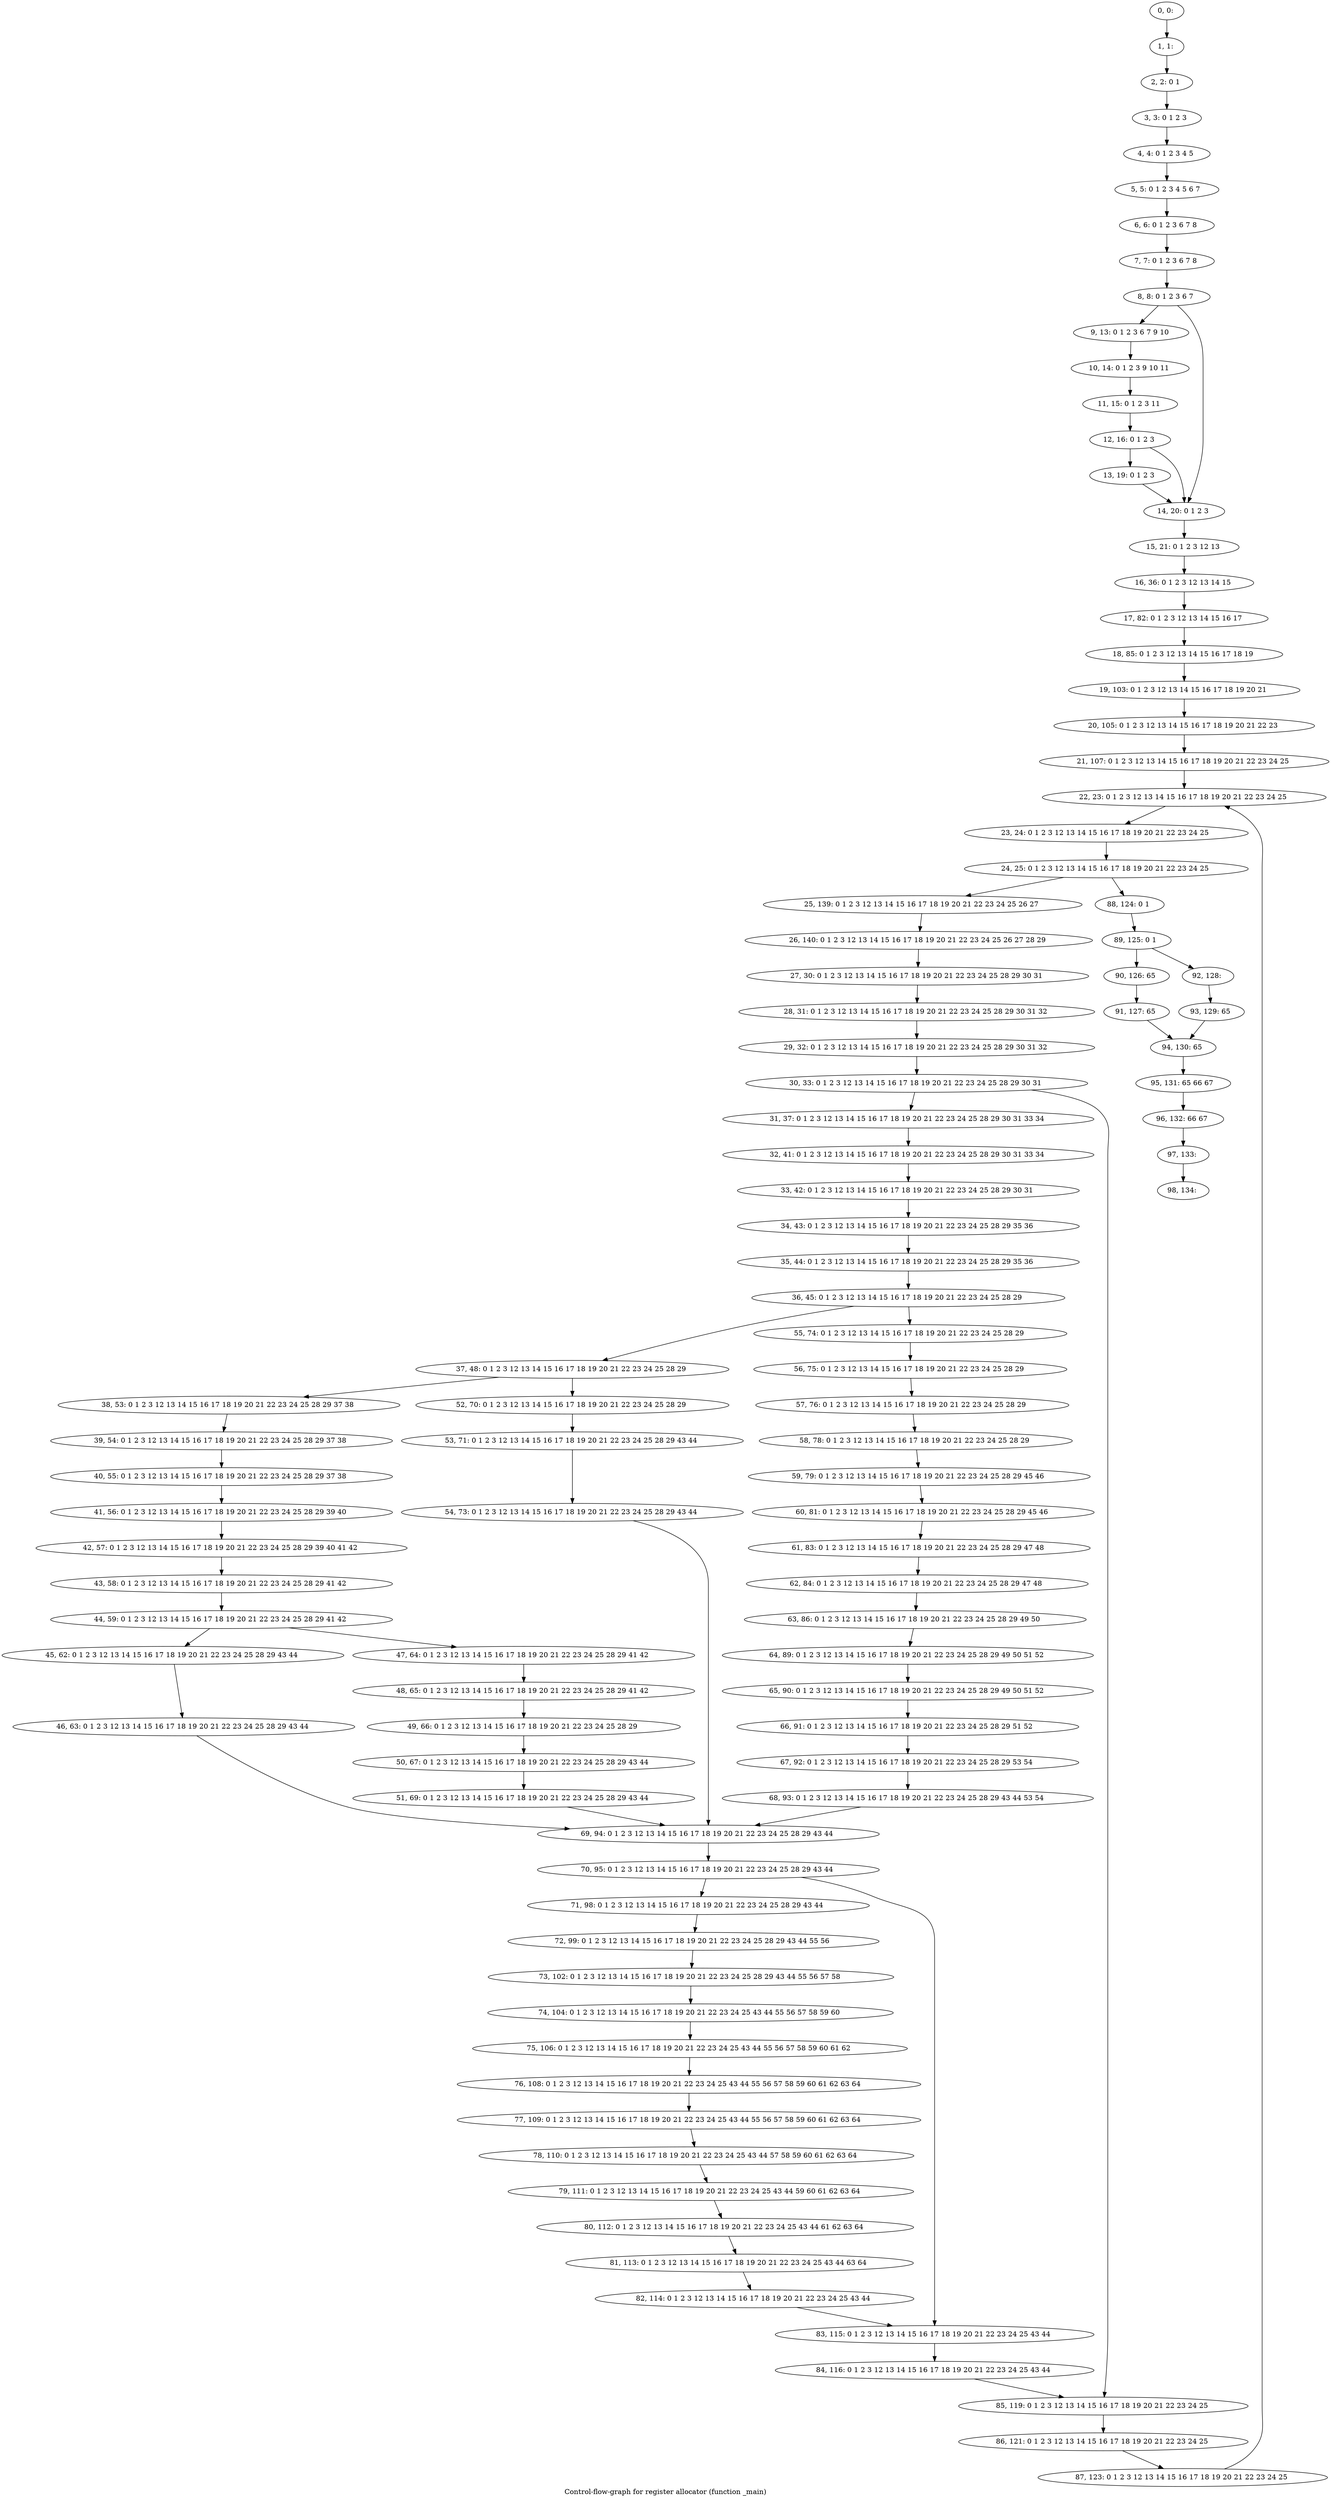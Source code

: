 digraph G {
graph [label="Control-flow-graph for register allocator (function _main)"]
0[label="0, 0: "];
1[label="1, 1: "];
2[label="2, 2: 0 1 "];
3[label="3, 3: 0 1 2 3 "];
4[label="4, 4: 0 1 2 3 4 5 "];
5[label="5, 5: 0 1 2 3 4 5 6 7 "];
6[label="6, 6: 0 1 2 3 6 7 8 "];
7[label="7, 7: 0 1 2 3 6 7 8 "];
8[label="8, 8: 0 1 2 3 6 7 "];
9[label="9, 13: 0 1 2 3 6 7 9 10 "];
10[label="10, 14: 0 1 2 3 9 10 11 "];
11[label="11, 15: 0 1 2 3 11 "];
12[label="12, 16: 0 1 2 3 "];
13[label="13, 19: 0 1 2 3 "];
14[label="14, 20: 0 1 2 3 "];
15[label="15, 21: 0 1 2 3 12 13 "];
16[label="16, 36: 0 1 2 3 12 13 14 15 "];
17[label="17, 82: 0 1 2 3 12 13 14 15 16 17 "];
18[label="18, 85: 0 1 2 3 12 13 14 15 16 17 18 19 "];
19[label="19, 103: 0 1 2 3 12 13 14 15 16 17 18 19 20 21 "];
20[label="20, 105: 0 1 2 3 12 13 14 15 16 17 18 19 20 21 22 23 "];
21[label="21, 107: 0 1 2 3 12 13 14 15 16 17 18 19 20 21 22 23 24 25 "];
22[label="22, 23: 0 1 2 3 12 13 14 15 16 17 18 19 20 21 22 23 24 25 "];
23[label="23, 24: 0 1 2 3 12 13 14 15 16 17 18 19 20 21 22 23 24 25 "];
24[label="24, 25: 0 1 2 3 12 13 14 15 16 17 18 19 20 21 22 23 24 25 "];
25[label="25, 139: 0 1 2 3 12 13 14 15 16 17 18 19 20 21 22 23 24 25 26 27 "];
26[label="26, 140: 0 1 2 3 12 13 14 15 16 17 18 19 20 21 22 23 24 25 26 27 28 29 "];
27[label="27, 30: 0 1 2 3 12 13 14 15 16 17 18 19 20 21 22 23 24 25 28 29 30 31 "];
28[label="28, 31: 0 1 2 3 12 13 14 15 16 17 18 19 20 21 22 23 24 25 28 29 30 31 32 "];
29[label="29, 32: 0 1 2 3 12 13 14 15 16 17 18 19 20 21 22 23 24 25 28 29 30 31 32 "];
30[label="30, 33: 0 1 2 3 12 13 14 15 16 17 18 19 20 21 22 23 24 25 28 29 30 31 "];
31[label="31, 37: 0 1 2 3 12 13 14 15 16 17 18 19 20 21 22 23 24 25 28 29 30 31 33 34 "];
32[label="32, 41: 0 1 2 3 12 13 14 15 16 17 18 19 20 21 22 23 24 25 28 29 30 31 33 34 "];
33[label="33, 42: 0 1 2 3 12 13 14 15 16 17 18 19 20 21 22 23 24 25 28 29 30 31 "];
34[label="34, 43: 0 1 2 3 12 13 14 15 16 17 18 19 20 21 22 23 24 25 28 29 35 36 "];
35[label="35, 44: 0 1 2 3 12 13 14 15 16 17 18 19 20 21 22 23 24 25 28 29 35 36 "];
36[label="36, 45: 0 1 2 3 12 13 14 15 16 17 18 19 20 21 22 23 24 25 28 29 "];
37[label="37, 48: 0 1 2 3 12 13 14 15 16 17 18 19 20 21 22 23 24 25 28 29 "];
38[label="38, 53: 0 1 2 3 12 13 14 15 16 17 18 19 20 21 22 23 24 25 28 29 37 38 "];
39[label="39, 54: 0 1 2 3 12 13 14 15 16 17 18 19 20 21 22 23 24 25 28 29 37 38 "];
40[label="40, 55: 0 1 2 3 12 13 14 15 16 17 18 19 20 21 22 23 24 25 28 29 37 38 "];
41[label="41, 56: 0 1 2 3 12 13 14 15 16 17 18 19 20 21 22 23 24 25 28 29 39 40 "];
42[label="42, 57: 0 1 2 3 12 13 14 15 16 17 18 19 20 21 22 23 24 25 28 29 39 40 41 42 "];
43[label="43, 58: 0 1 2 3 12 13 14 15 16 17 18 19 20 21 22 23 24 25 28 29 41 42 "];
44[label="44, 59: 0 1 2 3 12 13 14 15 16 17 18 19 20 21 22 23 24 25 28 29 41 42 "];
45[label="45, 62: 0 1 2 3 12 13 14 15 16 17 18 19 20 21 22 23 24 25 28 29 43 44 "];
46[label="46, 63: 0 1 2 3 12 13 14 15 16 17 18 19 20 21 22 23 24 25 28 29 43 44 "];
47[label="47, 64: 0 1 2 3 12 13 14 15 16 17 18 19 20 21 22 23 24 25 28 29 41 42 "];
48[label="48, 65: 0 1 2 3 12 13 14 15 16 17 18 19 20 21 22 23 24 25 28 29 41 42 "];
49[label="49, 66: 0 1 2 3 12 13 14 15 16 17 18 19 20 21 22 23 24 25 28 29 "];
50[label="50, 67: 0 1 2 3 12 13 14 15 16 17 18 19 20 21 22 23 24 25 28 29 43 44 "];
51[label="51, 69: 0 1 2 3 12 13 14 15 16 17 18 19 20 21 22 23 24 25 28 29 43 44 "];
52[label="52, 70: 0 1 2 3 12 13 14 15 16 17 18 19 20 21 22 23 24 25 28 29 "];
53[label="53, 71: 0 1 2 3 12 13 14 15 16 17 18 19 20 21 22 23 24 25 28 29 43 44 "];
54[label="54, 73: 0 1 2 3 12 13 14 15 16 17 18 19 20 21 22 23 24 25 28 29 43 44 "];
55[label="55, 74: 0 1 2 3 12 13 14 15 16 17 18 19 20 21 22 23 24 25 28 29 "];
56[label="56, 75: 0 1 2 3 12 13 14 15 16 17 18 19 20 21 22 23 24 25 28 29 "];
57[label="57, 76: 0 1 2 3 12 13 14 15 16 17 18 19 20 21 22 23 24 25 28 29 "];
58[label="58, 78: 0 1 2 3 12 13 14 15 16 17 18 19 20 21 22 23 24 25 28 29 "];
59[label="59, 79: 0 1 2 3 12 13 14 15 16 17 18 19 20 21 22 23 24 25 28 29 45 46 "];
60[label="60, 81: 0 1 2 3 12 13 14 15 16 17 18 19 20 21 22 23 24 25 28 29 45 46 "];
61[label="61, 83: 0 1 2 3 12 13 14 15 16 17 18 19 20 21 22 23 24 25 28 29 47 48 "];
62[label="62, 84: 0 1 2 3 12 13 14 15 16 17 18 19 20 21 22 23 24 25 28 29 47 48 "];
63[label="63, 86: 0 1 2 3 12 13 14 15 16 17 18 19 20 21 22 23 24 25 28 29 49 50 "];
64[label="64, 89: 0 1 2 3 12 13 14 15 16 17 18 19 20 21 22 23 24 25 28 29 49 50 51 52 "];
65[label="65, 90: 0 1 2 3 12 13 14 15 16 17 18 19 20 21 22 23 24 25 28 29 49 50 51 52 "];
66[label="66, 91: 0 1 2 3 12 13 14 15 16 17 18 19 20 21 22 23 24 25 28 29 51 52 "];
67[label="67, 92: 0 1 2 3 12 13 14 15 16 17 18 19 20 21 22 23 24 25 28 29 53 54 "];
68[label="68, 93: 0 1 2 3 12 13 14 15 16 17 18 19 20 21 22 23 24 25 28 29 43 44 53 54 "];
69[label="69, 94: 0 1 2 3 12 13 14 15 16 17 18 19 20 21 22 23 24 25 28 29 43 44 "];
70[label="70, 95: 0 1 2 3 12 13 14 15 16 17 18 19 20 21 22 23 24 25 28 29 43 44 "];
71[label="71, 98: 0 1 2 3 12 13 14 15 16 17 18 19 20 21 22 23 24 25 28 29 43 44 "];
72[label="72, 99: 0 1 2 3 12 13 14 15 16 17 18 19 20 21 22 23 24 25 28 29 43 44 55 56 "];
73[label="73, 102: 0 1 2 3 12 13 14 15 16 17 18 19 20 21 22 23 24 25 28 29 43 44 55 56 57 58 "];
74[label="74, 104: 0 1 2 3 12 13 14 15 16 17 18 19 20 21 22 23 24 25 43 44 55 56 57 58 59 60 "];
75[label="75, 106: 0 1 2 3 12 13 14 15 16 17 18 19 20 21 22 23 24 25 43 44 55 56 57 58 59 60 61 62 "];
76[label="76, 108: 0 1 2 3 12 13 14 15 16 17 18 19 20 21 22 23 24 25 43 44 55 56 57 58 59 60 61 62 63 64 "];
77[label="77, 109: 0 1 2 3 12 13 14 15 16 17 18 19 20 21 22 23 24 25 43 44 55 56 57 58 59 60 61 62 63 64 "];
78[label="78, 110: 0 1 2 3 12 13 14 15 16 17 18 19 20 21 22 23 24 25 43 44 57 58 59 60 61 62 63 64 "];
79[label="79, 111: 0 1 2 3 12 13 14 15 16 17 18 19 20 21 22 23 24 25 43 44 59 60 61 62 63 64 "];
80[label="80, 112: 0 1 2 3 12 13 14 15 16 17 18 19 20 21 22 23 24 25 43 44 61 62 63 64 "];
81[label="81, 113: 0 1 2 3 12 13 14 15 16 17 18 19 20 21 22 23 24 25 43 44 63 64 "];
82[label="82, 114: 0 1 2 3 12 13 14 15 16 17 18 19 20 21 22 23 24 25 43 44 "];
83[label="83, 115: 0 1 2 3 12 13 14 15 16 17 18 19 20 21 22 23 24 25 43 44 "];
84[label="84, 116: 0 1 2 3 12 13 14 15 16 17 18 19 20 21 22 23 24 25 43 44 "];
85[label="85, 119: 0 1 2 3 12 13 14 15 16 17 18 19 20 21 22 23 24 25 "];
86[label="86, 121: 0 1 2 3 12 13 14 15 16 17 18 19 20 21 22 23 24 25 "];
87[label="87, 123: 0 1 2 3 12 13 14 15 16 17 18 19 20 21 22 23 24 25 "];
88[label="88, 124: 0 1 "];
89[label="89, 125: 0 1 "];
90[label="90, 126: 65 "];
91[label="91, 127: 65 "];
92[label="92, 128: "];
93[label="93, 129: 65 "];
94[label="94, 130: 65 "];
95[label="95, 131: 65 66 67 "];
96[label="96, 132: 66 67 "];
97[label="97, 133: "];
98[label="98, 134: "];
0->1 ;
1->2 ;
2->3 ;
3->4 ;
4->5 ;
5->6 ;
6->7 ;
7->8 ;
8->9 ;
8->14 ;
9->10 ;
10->11 ;
11->12 ;
12->13 ;
12->14 ;
13->14 ;
14->15 ;
15->16 ;
16->17 ;
17->18 ;
18->19 ;
19->20 ;
20->21 ;
21->22 ;
22->23 ;
23->24 ;
24->25 ;
24->88 ;
25->26 ;
26->27 ;
27->28 ;
28->29 ;
29->30 ;
30->31 ;
30->85 ;
31->32 ;
32->33 ;
33->34 ;
34->35 ;
35->36 ;
36->37 ;
36->55 ;
37->38 ;
37->52 ;
38->39 ;
39->40 ;
40->41 ;
41->42 ;
42->43 ;
43->44 ;
44->45 ;
44->47 ;
45->46 ;
46->69 ;
47->48 ;
48->49 ;
49->50 ;
50->51 ;
51->69 ;
52->53 ;
53->54 ;
54->69 ;
55->56 ;
56->57 ;
57->58 ;
58->59 ;
59->60 ;
60->61 ;
61->62 ;
62->63 ;
63->64 ;
64->65 ;
65->66 ;
66->67 ;
67->68 ;
68->69 ;
69->70 ;
70->71 ;
70->83 ;
71->72 ;
72->73 ;
73->74 ;
74->75 ;
75->76 ;
76->77 ;
77->78 ;
78->79 ;
79->80 ;
80->81 ;
81->82 ;
82->83 ;
83->84 ;
84->85 ;
85->86 ;
86->87 ;
87->22 ;
88->89 ;
89->90 ;
89->92 ;
90->91 ;
91->94 ;
92->93 ;
93->94 ;
94->95 ;
95->96 ;
96->97 ;
97->98 ;
}
